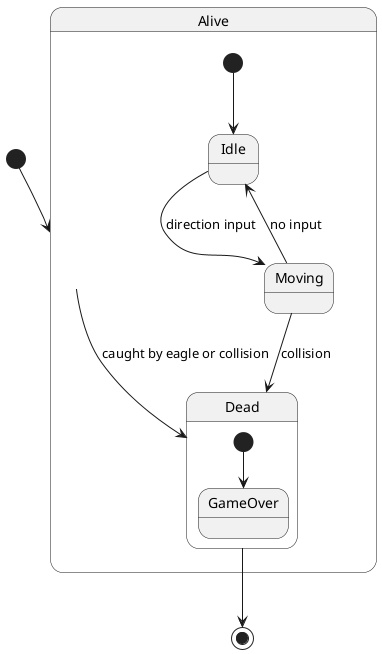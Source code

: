 @startuml
state "Alive" as Alive {
    [*] --> Idle
    Idle --> Moving : direction input
    Moving --> Idle : no input
    Moving --> Dead : collision
}

state "Dead" as Dead {
    [*] --> GameOver
}

[*] --> Alive
Alive --> Dead : caught by eagle or collision
Dead --> [*]
@enduml

